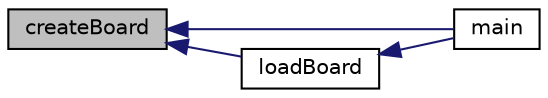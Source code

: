 digraph "createBoard"
{
  edge [fontname="Helvetica",fontsize="10",labelfontname="Helvetica",labelfontsize="10"];
  node [fontname="Helvetica",fontsize="10",shape=record];
  rankdir="LR";
  Node18 [label="createBoard",height=0.2,width=0.4,color="black", fillcolor="grey75", style="filled", fontcolor="black"];
  Node18 -> Node19 [dir="back",color="midnightblue",fontsize="10",style="solid",fontname="Helvetica"];
  Node19 [label="main",height=0.2,width=0.4,color="black", fillcolor="white", style="filled",URL="$_battleship_8c.html#ae66f6b31b5ad750f1fe042a706a4e3d4"];
  Node18 -> Node20 [dir="back",color="midnightblue",fontsize="10",style="solid",fontname="Helvetica"];
  Node20 [label="loadBoard",height=0.2,width=0.4,color="black", fillcolor="white", style="filled",URL="$funciones_8h.html#a0ff3822d75e160b1f73eb734a175f99a"];
  Node20 -> Node19 [dir="back",color="midnightblue",fontsize="10",style="solid",fontname="Helvetica"];
}
